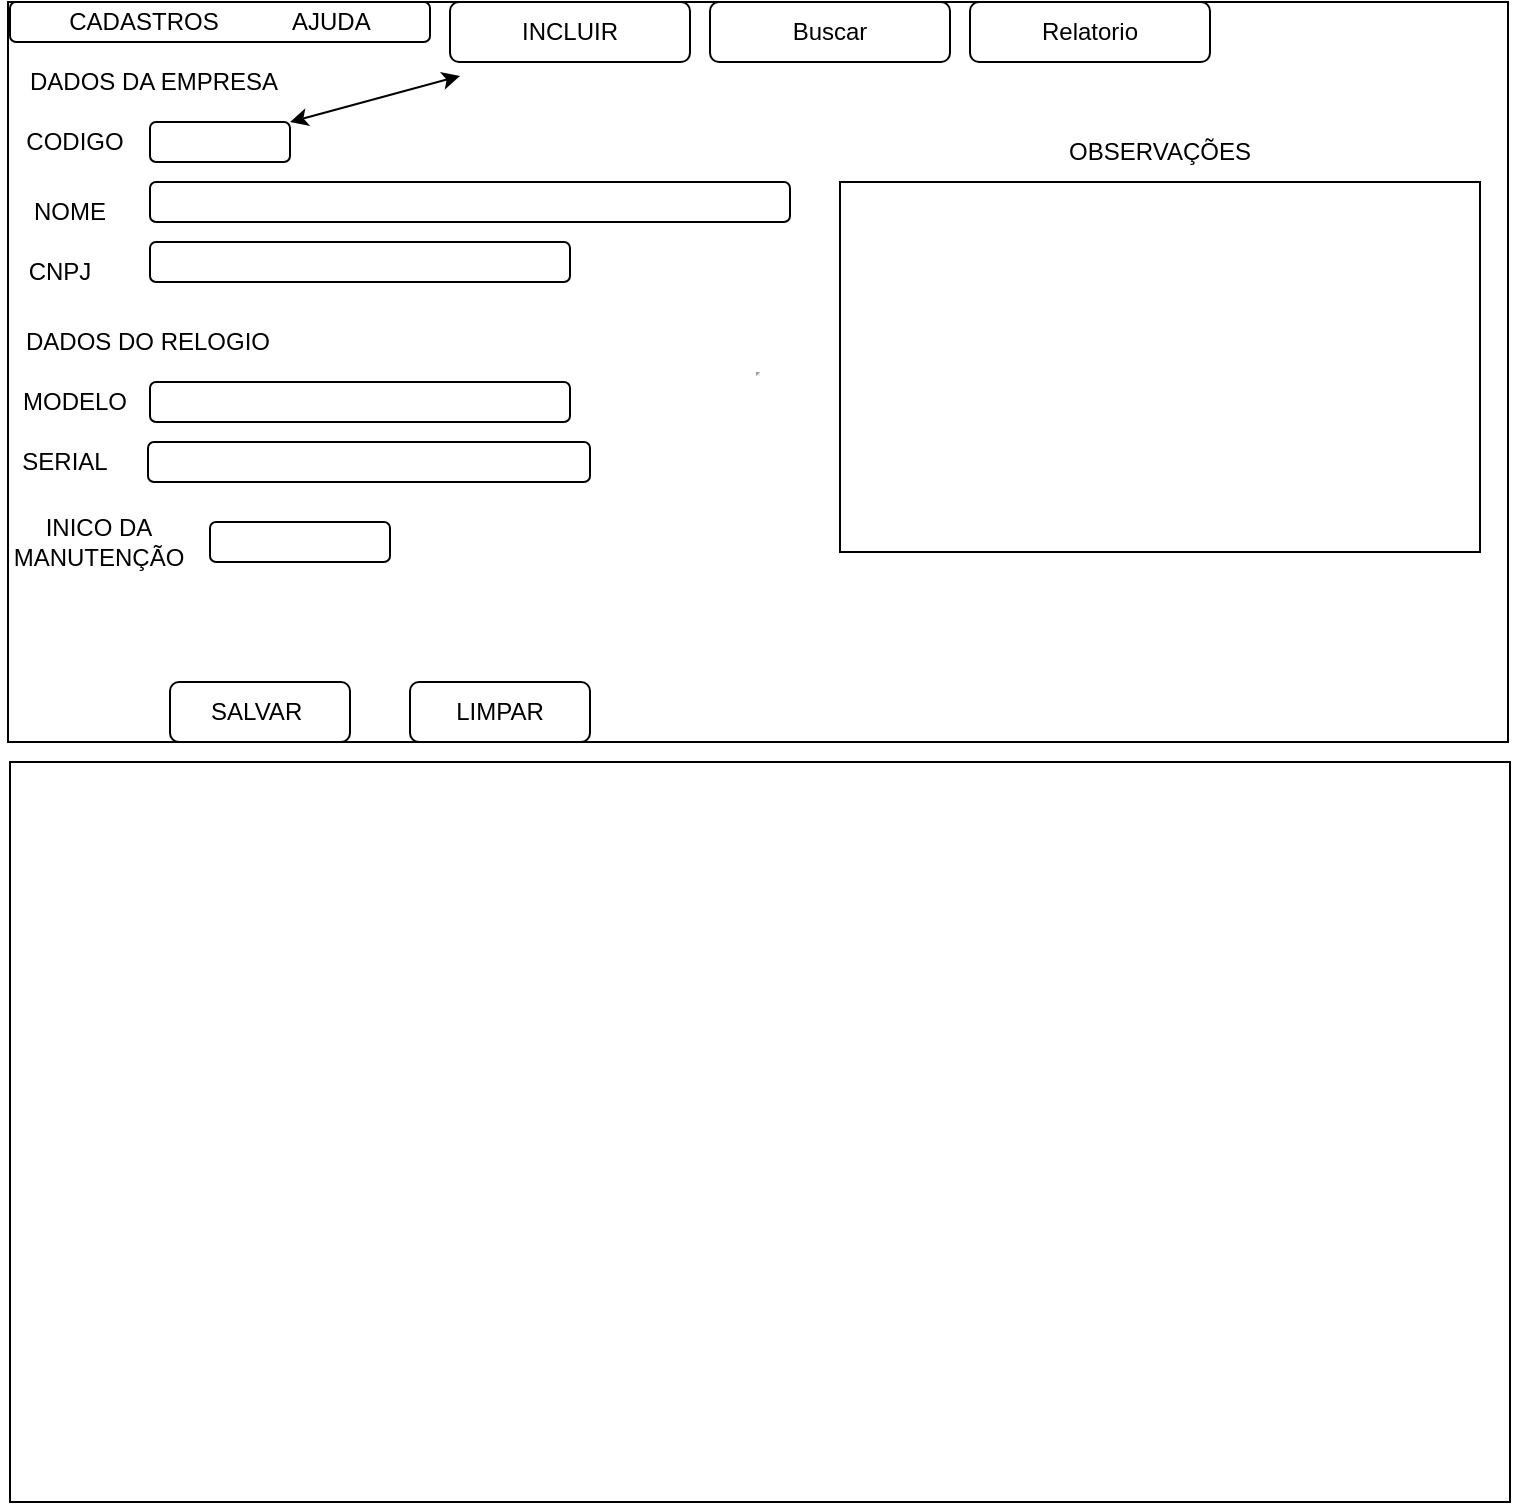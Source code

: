 <mxfile version="22.0.8" type="device">
  <diagram name="Página-1" id="QOS-IbCUC63r9xnnI7oE">
    <mxGraphModel dx="954" dy="610" grid="1" gridSize="10" guides="1" tooltips="1" connect="1" arrows="1" fold="1" page="1" pageScale="1" pageWidth="827" pageHeight="1169" math="0" shadow="0">
      <root>
        <mxCell id="0" />
        <mxCell id="1" parent="0" />
        <mxCell id="OZ8c_FMY5WY2IVmpVz3e-1" value="&lt;hr&gt;" style="rounded=0;whiteSpace=wrap;html=1;" parent="1" vertex="1">
          <mxGeometry x="49" y="80" width="750" height="370" as="geometry" />
        </mxCell>
        <mxCell id="OZ8c_FMY5WY2IVmpVz3e-2" value="" style="rounded=0;whiteSpace=wrap;html=1;" parent="1" vertex="1">
          <mxGeometry x="50" y="460" width="750" height="370" as="geometry" />
        </mxCell>
        <mxCell id="OZ8c_FMY5WY2IVmpVz3e-3" value="CADASTROS&amp;nbsp; &amp;nbsp; &amp;nbsp; &amp;nbsp; &amp;nbsp; &amp;nbsp;AJUDA" style="rounded=1;whiteSpace=wrap;html=1;" parent="1" vertex="1">
          <mxGeometry x="50" y="80" width="210" height="20" as="geometry" />
        </mxCell>
        <mxCell id="OZ8c_FMY5WY2IVmpVz3e-4" value="INCLUIR" style="rounded=1;whiteSpace=wrap;html=1;" parent="1" vertex="1">
          <mxGeometry x="270" y="80" width="120" height="30" as="geometry" />
        </mxCell>
        <mxCell id="OZ8c_FMY5WY2IVmpVz3e-5" value="Buscar" style="rounded=1;whiteSpace=wrap;html=1;" parent="1" vertex="1">
          <mxGeometry x="400" y="80" width="120" height="30" as="geometry" />
        </mxCell>
        <mxCell id="OZ8c_FMY5WY2IVmpVz3e-6" value="Relatorio" style="rounded=1;whiteSpace=wrap;html=1;" parent="1" vertex="1">
          <mxGeometry x="530" y="80" width="120" height="30" as="geometry" />
        </mxCell>
        <mxCell id="OZ8c_FMY5WY2IVmpVz3e-7" value="" style="endArrow=classic;startArrow=classic;html=1;rounded=0;exitX=1;exitY=0;exitDx=0;exitDy=0;entryX=0.042;entryY=1.233;entryDx=0;entryDy=0;entryPerimeter=0;" parent="1" source="OZ8c_FMY5WY2IVmpVz3e-10" target="OZ8c_FMY5WY2IVmpVz3e-4" edge="1">
          <mxGeometry width="50" height="50" relative="1" as="geometry">
            <mxPoint x="170" y="140" as="sourcePoint" />
            <mxPoint x="260" y="110" as="targetPoint" />
          </mxGeometry>
        </mxCell>
        <mxCell id="OZ8c_FMY5WY2IVmpVz3e-10" value="" style="rounded=1;whiteSpace=wrap;html=1;" parent="1" vertex="1">
          <mxGeometry x="120" y="140" width="70" height="20" as="geometry" />
        </mxCell>
        <mxCell id="OZ8c_FMY5WY2IVmpVz3e-11" value="CODIGO" style="text;html=1;strokeColor=none;fillColor=none;align=center;verticalAlign=middle;whiteSpace=wrap;rounded=0;" parent="1" vertex="1">
          <mxGeometry x="50" y="140" width="65" height="20" as="geometry" />
        </mxCell>
        <mxCell id="OZ8c_FMY5WY2IVmpVz3e-12" value="DADOS DA EMPRESA" style="text;html=1;strokeColor=none;fillColor=none;align=center;verticalAlign=middle;whiteSpace=wrap;rounded=0;" parent="1" vertex="1">
          <mxGeometry x="52.5" y="110" width="137.5" height="20" as="geometry" />
        </mxCell>
        <mxCell id="OZ8c_FMY5WY2IVmpVz3e-14" value="" style="rounded=1;whiteSpace=wrap;html=1;" parent="1" vertex="1">
          <mxGeometry x="120" y="170" width="320" height="20" as="geometry" />
        </mxCell>
        <mxCell id="OZ8c_FMY5WY2IVmpVz3e-15" value="NOME" style="text;html=1;strokeColor=none;fillColor=none;align=center;verticalAlign=middle;whiteSpace=wrap;rounded=0;" parent="1" vertex="1">
          <mxGeometry x="45" y="170" width="70" height="30" as="geometry" />
        </mxCell>
        <mxCell id="OZ8c_FMY5WY2IVmpVz3e-16" value="" style="rounded=1;whiteSpace=wrap;html=1;" parent="1" vertex="1">
          <mxGeometry x="120" y="200" width="210" height="20" as="geometry" />
        </mxCell>
        <mxCell id="OZ8c_FMY5WY2IVmpVz3e-18" value="CNPJ" style="text;html=1;strokeColor=none;fillColor=none;align=center;verticalAlign=middle;whiteSpace=wrap;rounded=0;" parent="1" vertex="1">
          <mxGeometry x="45" y="200" width="60" height="30" as="geometry" />
        </mxCell>
        <mxCell id="OZ8c_FMY5WY2IVmpVz3e-19" value="DADOS DO RELOGIO" style="text;html=1;strokeColor=none;fillColor=none;align=center;verticalAlign=middle;whiteSpace=wrap;rounded=0;" parent="1" vertex="1">
          <mxGeometry x="50" y="240" width="137.5" height="20" as="geometry" />
        </mxCell>
        <mxCell id="OZ8c_FMY5WY2IVmpVz3e-20" value="MODELO" style="text;html=1;strokeColor=none;fillColor=none;align=center;verticalAlign=middle;whiteSpace=wrap;rounded=0;" parent="1" vertex="1">
          <mxGeometry x="50" y="270" width="65" height="20" as="geometry" />
        </mxCell>
        <mxCell id="OZ8c_FMY5WY2IVmpVz3e-21" value="SERIAL" style="text;html=1;strokeColor=none;fillColor=none;align=center;verticalAlign=middle;whiteSpace=wrap;rounded=0;" parent="1" vertex="1">
          <mxGeometry x="45" y="300" width="65" height="20" as="geometry" />
        </mxCell>
        <mxCell id="OZ8c_FMY5WY2IVmpVz3e-22" value="" style="rounded=1;whiteSpace=wrap;html=1;" parent="1" vertex="1">
          <mxGeometry x="120" y="270" width="210" height="20" as="geometry" />
        </mxCell>
        <mxCell id="OZ8c_FMY5WY2IVmpVz3e-23" value="" style="rounded=1;whiteSpace=wrap;html=1;" parent="1" vertex="1">
          <mxGeometry x="119" y="300" width="221" height="20" as="geometry" />
        </mxCell>
        <mxCell id="OZ8c_FMY5WY2IVmpVz3e-24" value="INICO DA MANUTENÇÃO" style="text;html=1;strokeColor=none;fillColor=none;align=center;verticalAlign=middle;whiteSpace=wrap;rounded=0;" parent="1" vertex="1">
          <mxGeometry x="49" y="330" width="91" height="40" as="geometry" />
        </mxCell>
        <mxCell id="OZ8c_FMY5WY2IVmpVz3e-25" value="" style="rounded=1;whiteSpace=wrap;html=1;" parent="1" vertex="1">
          <mxGeometry x="150" y="340" width="90" height="20" as="geometry" />
        </mxCell>
        <mxCell id="OZ8c_FMY5WY2IVmpVz3e-26" value="SALVAR&amp;nbsp;" style="rounded=1;whiteSpace=wrap;html=1;" parent="1" vertex="1">
          <mxGeometry x="130" y="420" width="90" height="30" as="geometry" />
        </mxCell>
        <mxCell id="OZ8c_FMY5WY2IVmpVz3e-30" value="" style="rounded=0;whiteSpace=wrap;html=1;" parent="1" vertex="1">
          <mxGeometry x="465" y="170" width="320" height="185" as="geometry" />
        </mxCell>
        <mxCell id="OZ8c_FMY5WY2IVmpVz3e-31" value="OBSERVAÇÕES" style="text;html=1;strokeColor=none;fillColor=none;align=center;verticalAlign=middle;whiteSpace=wrap;rounded=0;" parent="1" vertex="1">
          <mxGeometry x="570" y="140" width="110" height="30" as="geometry" />
        </mxCell>
        <mxCell id="OZ8c_FMY5WY2IVmpVz3e-32" value="LIMPAR" style="rounded=1;whiteSpace=wrap;html=1;" parent="1" vertex="1">
          <mxGeometry x="250" y="420" width="90" height="30" as="geometry" />
        </mxCell>
      </root>
    </mxGraphModel>
  </diagram>
</mxfile>
